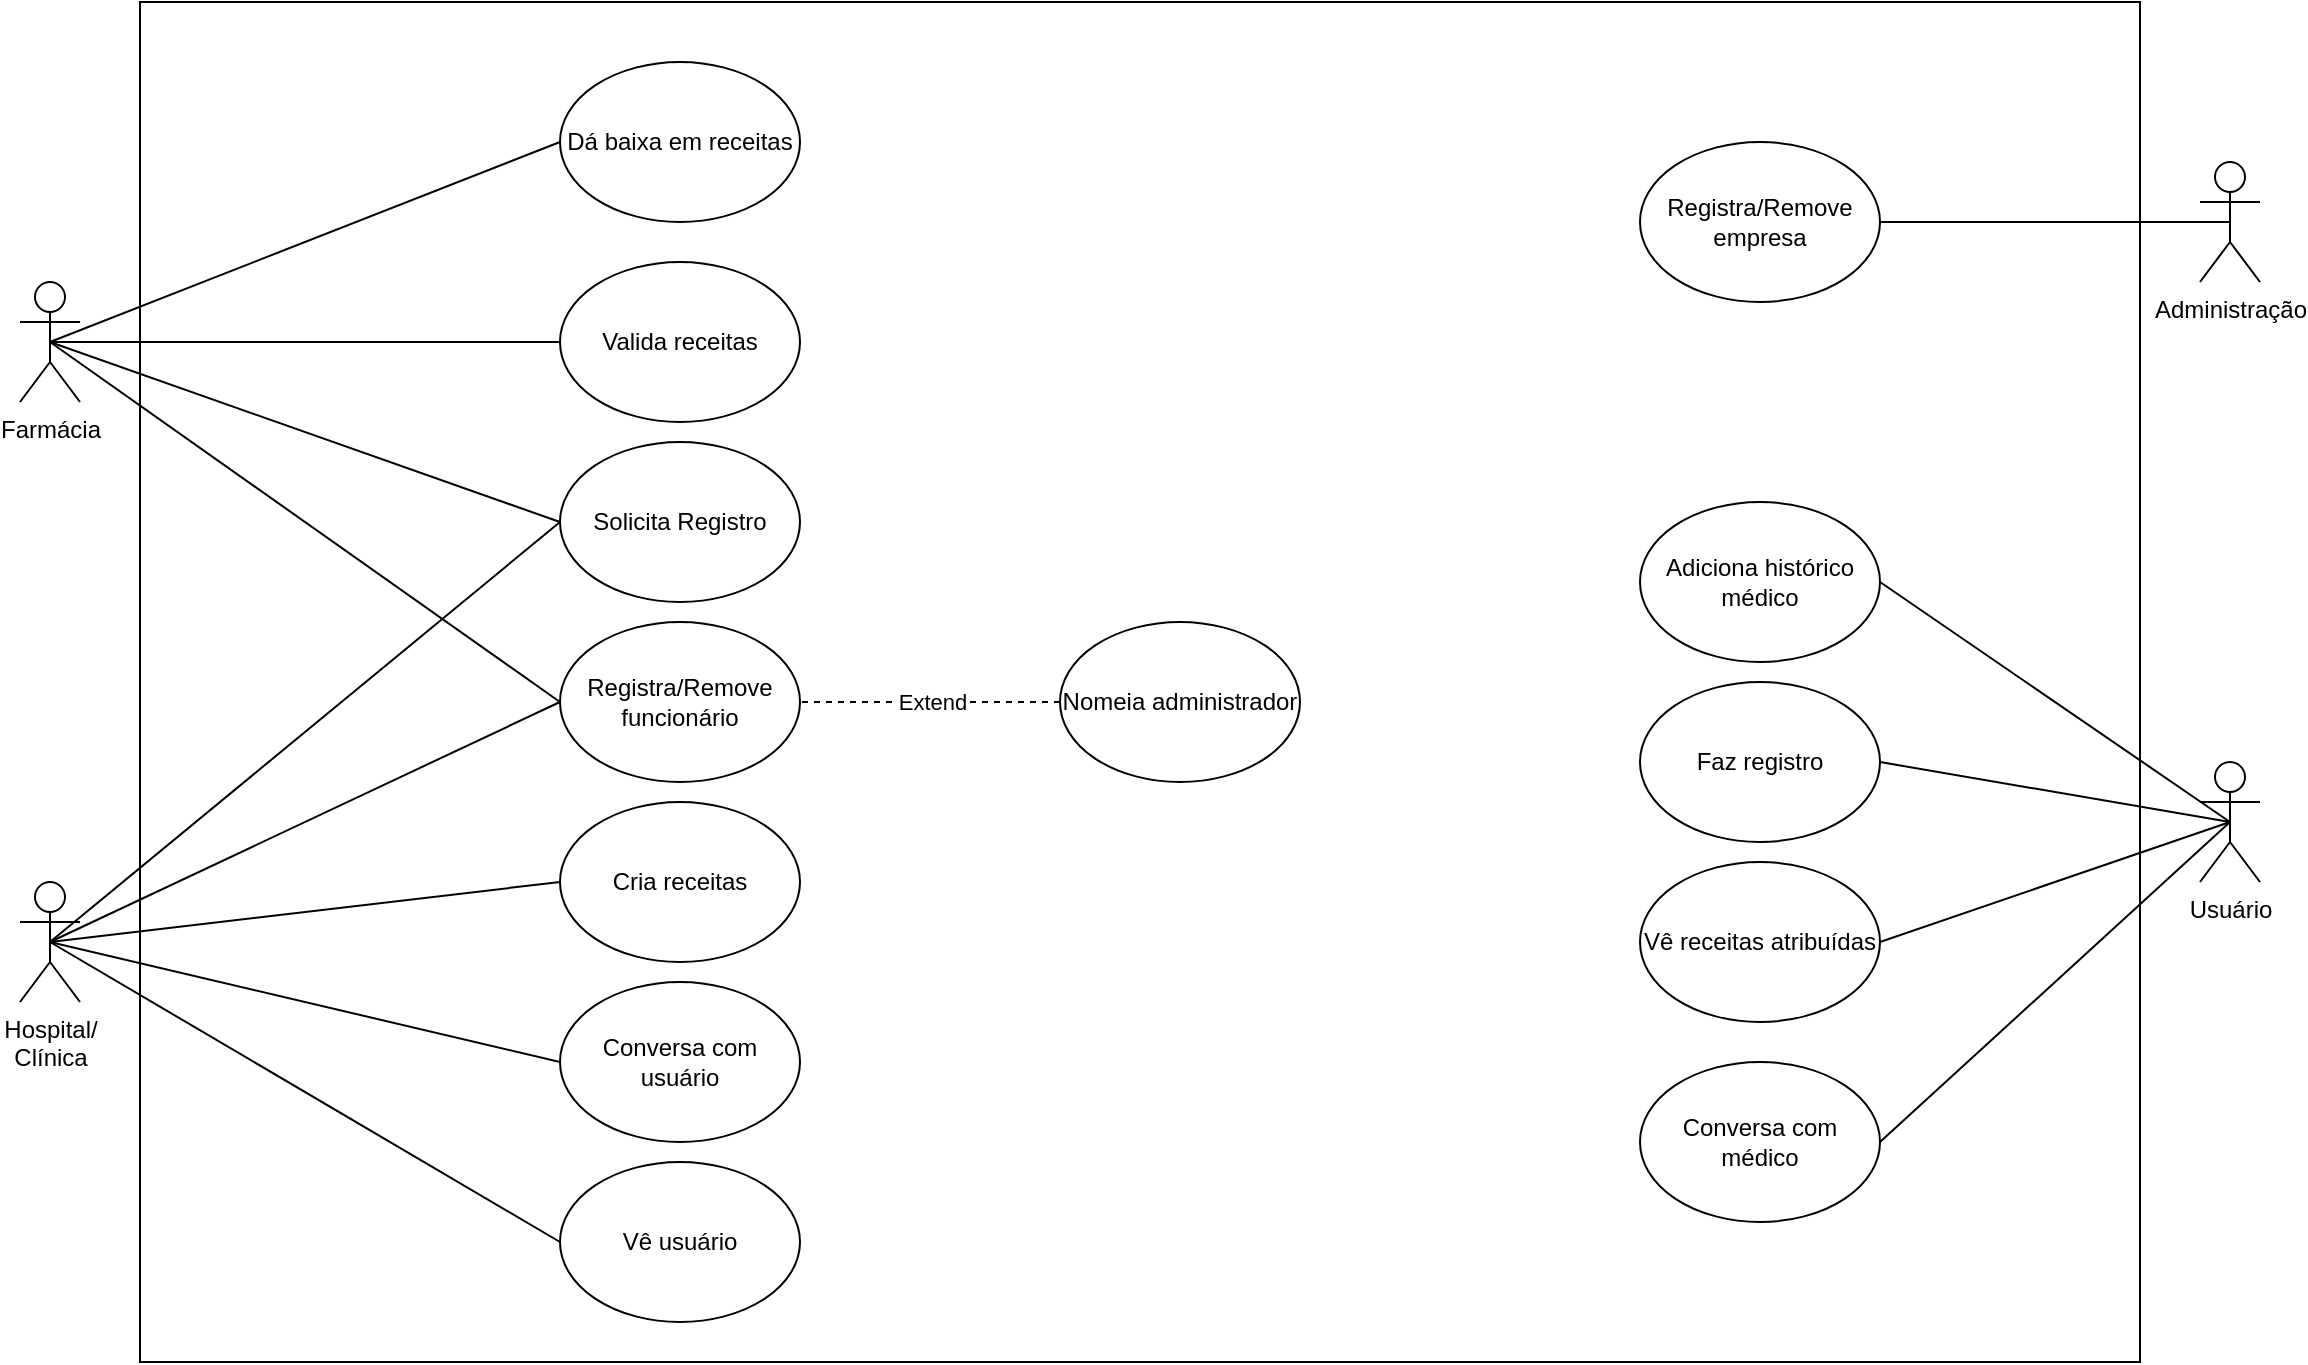 <mxfile version="26.2.9">
  <diagram name="Página-1" id="on3gBarQMyozZugGIf6u">
    <mxGraphModel dx="1304" dy="712" grid="1" gridSize="10" guides="1" tooltips="1" connect="1" arrows="1" fold="1" page="1" pageScale="1" pageWidth="1169" pageHeight="827" math="0" shadow="0">
      <root>
        <mxCell id="0" />
        <mxCell id="1" parent="0" />
        <mxCell id="DJc3ETZax6vPm8DCUTmc-1" value="" style="rounded=0;whiteSpace=wrap;html=1;" vertex="1" parent="1">
          <mxGeometry x="80" y="80" width="1000" height="680" as="geometry" />
        </mxCell>
        <mxCell id="DJc3ETZax6vPm8DCUTmc-19" style="edgeStyle=none;rounded=0;orthogonalLoop=1;jettySize=auto;html=1;exitX=0.5;exitY=0.5;exitDx=0;exitDy=0;entryX=0;entryY=0.5;entryDx=0;entryDy=0;exitPerimeter=0;strokeColor=default;endArrow=none;startFill=0;" edge="1" parent="1" source="DJc3ETZax6vPm8DCUTmc-3" target="DJc3ETZax6vPm8DCUTmc-17">
          <mxGeometry relative="1" as="geometry" />
        </mxCell>
        <mxCell id="DJc3ETZax6vPm8DCUTmc-3" value="Farmácia" style="shape=umlActor;verticalLabelPosition=bottom;verticalAlign=top;html=1;outlineConnect=0;" vertex="1" parent="1">
          <mxGeometry x="20" y="220" width="30" height="60" as="geometry" />
        </mxCell>
        <mxCell id="DJc3ETZax6vPm8DCUTmc-4" value="Hospital/&lt;div&gt;Clínica&lt;/div&gt;" style="shape=umlActor;verticalLabelPosition=bottom;verticalAlign=top;html=1;outlineConnect=0;" vertex="1" parent="1">
          <mxGeometry x="20" y="520" width="30" height="60" as="geometry" />
        </mxCell>
        <mxCell id="DJc3ETZax6vPm8DCUTmc-5" value="Administração" style="shape=umlActor;verticalLabelPosition=bottom;verticalAlign=top;html=1;outlineConnect=0;direction=east;" vertex="1" parent="1">
          <mxGeometry x="1110" y="160" width="30" height="60" as="geometry" />
        </mxCell>
        <mxCell id="DJc3ETZax6vPm8DCUTmc-6" value="Usuário" style="shape=umlActor;verticalLabelPosition=bottom;verticalAlign=top;html=1;outlineConnect=0;" vertex="1" parent="1">
          <mxGeometry x="1110" y="460" width="30" height="60" as="geometry" />
        </mxCell>
        <mxCell id="DJc3ETZax6vPm8DCUTmc-7" value="Registra/Remove empresa" style="ellipse;whiteSpace=wrap;html=1;" vertex="1" parent="1">
          <mxGeometry x="830" y="150" width="120" height="80" as="geometry" />
        </mxCell>
        <mxCell id="DJc3ETZax6vPm8DCUTmc-8" value="Faz registro" style="ellipse;whiteSpace=wrap;html=1;" vertex="1" parent="1">
          <mxGeometry x="830" y="420" width="120" height="80" as="geometry" />
        </mxCell>
        <mxCell id="DJc3ETZax6vPm8DCUTmc-9" value="Adiciona histórico médico" style="ellipse;whiteSpace=wrap;html=1;" vertex="1" parent="1">
          <mxGeometry x="830" y="330" width="120" height="80" as="geometry" />
        </mxCell>
        <mxCell id="DJc3ETZax6vPm8DCUTmc-10" value="Vê receitas atribuídas" style="ellipse;whiteSpace=wrap;html=1;" vertex="1" parent="1">
          <mxGeometry x="830" y="510" width="120" height="80" as="geometry" />
        </mxCell>
        <mxCell id="DJc3ETZax6vPm8DCUTmc-11" value="Solicita Registro" style="ellipse;whiteSpace=wrap;html=1;" vertex="1" parent="1">
          <mxGeometry x="290" y="300" width="120" height="80" as="geometry" />
        </mxCell>
        <mxCell id="DJc3ETZax6vPm8DCUTmc-12" value="Valida receitas" style="ellipse;whiteSpace=wrap;html=1;" vertex="1" parent="1">
          <mxGeometry x="290" y="210" width="120" height="80" as="geometry" />
        </mxCell>
        <mxCell id="DJc3ETZax6vPm8DCUTmc-13" value="Cria receitas" style="ellipse;whiteSpace=wrap;html=1;" vertex="1" parent="1">
          <mxGeometry x="290" y="480" width="120" height="80" as="geometry" />
        </mxCell>
        <mxCell id="DJc3ETZax6vPm8DCUTmc-14" value="Vê usuário" style="ellipse;whiteSpace=wrap;html=1;" vertex="1" parent="1">
          <mxGeometry x="290" y="660" width="120" height="80" as="geometry" />
        </mxCell>
        <mxCell id="DJc3ETZax6vPm8DCUTmc-15" value="Registra/Remove funcionário" style="ellipse;whiteSpace=wrap;html=1;" vertex="1" parent="1">
          <mxGeometry x="290" y="390" width="120" height="80" as="geometry" />
        </mxCell>
        <mxCell id="DJc3ETZax6vPm8DCUTmc-16" value="Conversa com usuário" style="ellipse;whiteSpace=wrap;html=1;" vertex="1" parent="1">
          <mxGeometry x="290" y="570" width="120" height="80" as="geometry" />
        </mxCell>
        <mxCell id="DJc3ETZax6vPm8DCUTmc-17" value="Dá baixa em receitas" style="ellipse;whiteSpace=wrap;html=1;" vertex="1" parent="1">
          <mxGeometry x="290" y="110" width="120" height="80" as="geometry" />
        </mxCell>
        <mxCell id="DJc3ETZax6vPm8DCUTmc-18" value="Conversa com médico" style="ellipse;whiteSpace=wrap;html=1;" vertex="1" parent="1">
          <mxGeometry x="830" y="610" width="120" height="80" as="geometry" />
        </mxCell>
        <mxCell id="DJc3ETZax6vPm8DCUTmc-20" value="" style="endArrow=none;html=1;rounded=0;exitX=0.5;exitY=0.5;exitDx=0;exitDy=0;exitPerimeter=0;entryX=0;entryY=0.5;entryDx=0;entryDy=0;startFill=0;" edge="1" parent="1" source="DJc3ETZax6vPm8DCUTmc-3" target="DJc3ETZax6vPm8DCUTmc-12">
          <mxGeometry width="50" height="50" relative="1" as="geometry">
            <mxPoint x="570" y="470" as="sourcePoint" />
            <mxPoint x="620" y="420" as="targetPoint" />
          </mxGeometry>
        </mxCell>
        <mxCell id="DJc3ETZax6vPm8DCUTmc-21" value="" style="endArrow=none;html=1;rounded=0;exitX=0.5;exitY=0.5;exitDx=0;exitDy=0;exitPerimeter=0;entryX=0;entryY=0.5;entryDx=0;entryDy=0;startFill=0;" edge="1" parent="1" source="DJc3ETZax6vPm8DCUTmc-3" target="DJc3ETZax6vPm8DCUTmc-11">
          <mxGeometry width="50" height="50" relative="1" as="geometry">
            <mxPoint x="570" y="470" as="sourcePoint" />
            <mxPoint x="620" y="420" as="targetPoint" />
          </mxGeometry>
        </mxCell>
        <mxCell id="DJc3ETZax6vPm8DCUTmc-22" value="" style="endArrow=none;html=1;rounded=0;exitX=0.5;exitY=0.5;exitDx=0;exitDy=0;exitPerimeter=0;entryX=0;entryY=0.5;entryDx=0;entryDy=0;startFill=0;" edge="1" parent="1" source="DJc3ETZax6vPm8DCUTmc-3" target="DJc3ETZax6vPm8DCUTmc-15">
          <mxGeometry width="50" height="50" relative="1" as="geometry">
            <mxPoint x="500" y="470" as="sourcePoint" />
            <mxPoint x="550" y="420" as="targetPoint" />
          </mxGeometry>
        </mxCell>
        <mxCell id="DJc3ETZax6vPm8DCUTmc-23" value="" style="endArrow=none;html=1;rounded=0;exitX=0.5;exitY=0.5;exitDx=0;exitDy=0;exitPerimeter=0;entryX=1;entryY=0.5;entryDx=0;entryDy=0;startFill=0;" edge="1" parent="1" source="DJc3ETZax6vPm8DCUTmc-5" target="DJc3ETZax6vPm8DCUTmc-7">
          <mxGeometry width="50" height="50" relative="1" as="geometry">
            <mxPoint x="500" y="470" as="sourcePoint" />
            <mxPoint x="550" y="420" as="targetPoint" />
          </mxGeometry>
        </mxCell>
        <mxCell id="DJc3ETZax6vPm8DCUTmc-24" value="" style="endArrow=none;html=1;rounded=0;exitX=0.5;exitY=0.5;exitDx=0;exitDy=0;exitPerimeter=0;entryX=0;entryY=0.5;entryDx=0;entryDy=0;startFill=0;" edge="1" parent="1" source="DJc3ETZax6vPm8DCUTmc-4" target="DJc3ETZax6vPm8DCUTmc-11">
          <mxGeometry width="50" height="50" relative="1" as="geometry">
            <mxPoint x="500" y="470" as="sourcePoint" />
            <mxPoint x="550" y="420" as="targetPoint" />
          </mxGeometry>
        </mxCell>
        <mxCell id="DJc3ETZax6vPm8DCUTmc-25" value="" style="endArrow=none;html=1;rounded=0;exitX=0.5;exitY=0.5;exitDx=0;exitDy=0;exitPerimeter=0;entryX=0;entryY=0.5;entryDx=0;entryDy=0;startFill=0;" edge="1" parent="1" source="DJc3ETZax6vPm8DCUTmc-4" target="DJc3ETZax6vPm8DCUTmc-15">
          <mxGeometry width="50" height="50" relative="1" as="geometry">
            <mxPoint x="500" y="470" as="sourcePoint" />
            <mxPoint x="550" y="420" as="targetPoint" />
          </mxGeometry>
        </mxCell>
        <mxCell id="DJc3ETZax6vPm8DCUTmc-26" value="" style="endArrow=none;html=1;rounded=0;exitX=0.5;exitY=0.5;exitDx=0;exitDy=0;exitPerimeter=0;entryX=0;entryY=0.5;entryDx=0;entryDy=0;startFill=0;" edge="1" parent="1" source="DJc3ETZax6vPm8DCUTmc-4" target="DJc3ETZax6vPm8DCUTmc-13">
          <mxGeometry width="50" height="50" relative="1" as="geometry">
            <mxPoint x="500" y="470" as="sourcePoint" />
            <mxPoint x="550" y="420" as="targetPoint" />
          </mxGeometry>
        </mxCell>
        <mxCell id="DJc3ETZax6vPm8DCUTmc-27" value="" style="endArrow=none;html=1;rounded=0;exitX=0.5;exitY=0.5;exitDx=0;exitDy=0;exitPerimeter=0;entryX=0;entryY=0.5;entryDx=0;entryDy=0;startFill=0;" edge="1" parent="1" source="DJc3ETZax6vPm8DCUTmc-4" target="DJc3ETZax6vPm8DCUTmc-16">
          <mxGeometry width="50" height="50" relative="1" as="geometry">
            <mxPoint x="500" y="470" as="sourcePoint" />
            <mxPoint x="550" y="420" as="targetPoint" />
          </mxGeometry>
        </mxCell>
        <mxCell id="DJc3ETZax6vPm8DCUTmc-28" value="" style="endArrow=none;html=1;rounded=0;exitX=0.5;exitY=0.5;exitDx=0;exitDy=0;exitPerimeter=0;entryX=0;entryY=0.5;entryDx=0;entryDy=0;startFill=0;" edge="1" parent="1" source="DJc3ETZax6vPm8DCUTmc-4" target="DJc3ETZax6vPm8DCUTmc-14">
          <mxGeometry width="50" height="50" relative="1" as="geometry">
            <mxPoint x="500" y="470" as="sourcePoint" />
            <mxPoint x="550" y="420" as="targetPoint" />
          </mxGeometry>
        </mxCell>
        <mxCell id="DJc3ETZax6vPm8DCUTmc-32" value="" style="endArrow=none;html=1;rounded=0;exitX=0.5;exitY=0.5;exitDx=0;exitDy=0;exitPerimeter=0;entryX=1;entryY=0.5;entryDx=0;entryDy=0;startFill=0;" edge="1" parent="1" source="DJc3ETZax6vPm8DCUTmc-6" target="DJc3ETZax6vPm8DCUTmc-9">
          <mxGeometry width="50" height="50" relative="1" as="geometry">
            <mxPoint x="500" y="470" as="sourcePoint" />
            <mxPoint x="550" y="420" as="targetPoint" />
          </mxGeometry>
        </mxCell>
        <mxCell id="DJc3ETZax6vPm8DCUTmc-33" value="" style="endArrow=none;html=1;rounded=0;exitX=0.5;exitY=0.5;exitDx=0;exitDy=0;exitPerimeter=0;entryX=1;entryY=0.5;entryDx=0;entryDy=0;startFill=0;" edge="1" parent="1" source="DJc3ETZax6vPm8DCUTmc-6" target="DJc3ETZax6vPm8DCUTmc-8">
          <mxGeometry width="50" height="50" relative="1" as="geometry">
            <mxPoint x="500" y="470" as="sourcePoint" />
            <mxPoint x="550" y="420" as="targetPoint" />
          </mxGeometry>
        </mxCell>
        <mxCell id="DJc3ETZax6vPm8DCUTmc-34" value="" style="endArrow=none;html=1;rounded=0;exitX=0.5;exitY=0.5;exitDx=0;exitDy=0;exitPerimeter=0;entryX=1;entryY=0.5;entryDx=0;entryDy=0;startFill=0;" edge="1" parent="1" source="DJc3ETZax6vPm8DCUTmc-6" target="DJc3ETZax6vPm8DCUTmc-10">
          <mxGeometry width="50" height="50" relative="1" as="geometry">
            <mxPoint x="500" y="470" as="sourcePoint" />
            <mxPoint x="550" y="420" as="targetPoint" />
          </mxGeometry>
        </mxCell>
        <mxCell id="DJc3ETZax6vPm8DCUTmc-35" value="" style="endArrow=none;html=1;rounded=0;exitX=0.5;exitY=0.5;exitDx=0;exitDy=0;exitPerimeter=0;entryX=1;entryY=0.5;entryDx=0;entryDy=0;startFill=0;" edge="1" parent="1" source="DJc3ETZax6vPm8DCUTmc-6" target="DJc3ETZax6vPm8DCUTmc-18">
          <mxGeometry width="50" height="50" relative="1" as="geometry">
            <mxPoint x="500" y="470" as="sourcePoint" />
            <mxPoint x="550" y="420" as="targetPoint" />
          </mxGeometry>
        </mxCell>
        <mxCell id="DJc3ETZax6vPm8DCUTmc-36" value="Nomeia administrador" style="ellipse;whiteSpace=wrap;html=1;" vertex="1" parent="1">
          <mxGeometry x="540" y="390" width="120" height="80" as="geometry" />
        </mxCell>
        <mxCell id="DJc3ETZax6vPm8DCUTmc-38" value="Extend" style="endArrow=none;dashed=1;html=1;rounded=0;exitX=1;exitY=0.5;exitDx=0;exitDy=0;entryX=0;entryY=0.5;entryDx=0;entryDy=0;" edge="1" parent="1">
          <mxGeometry width="50" height="50" relative="1" as="geometry">
            <mxPoint x="411.0" y="430" as="sourcePoint" />
            <mxPoint x="541" y="430" as="targetPoint" />
          </mxGeometry>
        </mxCell>
      </root>
    </mxGraphModel>
  </diagram>
</mxfile>
